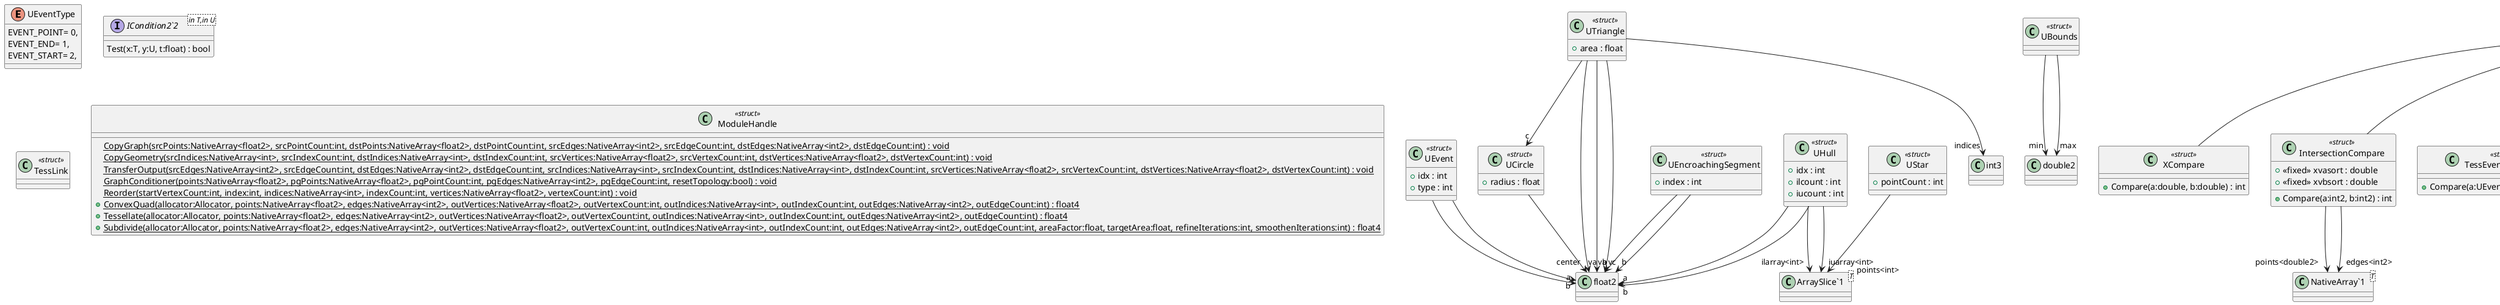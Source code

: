@startuml
enum UEventType {
    EVENT_POINT= 0,
    EVENT_END= 1,
    EVENT_START= 2,
}
class UEvent <<struct>> {
    + idx : int
    + type : int
}
class UHull <<struct>> {
    + idx : int
    + ilcount : int
    + iucount : int
}
class UStar <<struct>> {
    + pointCount : int
}
class UBounds <<struct>> {
}
class UCircle <<struct>> {
    + radius : float
}
class UTriangle <<struct>> {
    + area : float
}
class UEncroachingSegment <<struct>> {
    + index : int
}
interface "ICondition2`2"<in T,in U> {
    Test(x:T, y:U, t:float) : bool
}
class XCompare <<struct>> {
    + Compare(a:double, b:double) : int
}
class IntersectionCompare <<struct>> {
    + <<fixed>> xvasort : double
    + <<fixed>> xvbsort : double
    + Compare(a:int2, b:int2) : int
}
class TessEventCompare <<struct>> {
    + Compare(a:UEvent, b:UEvent) : int
}
class TessEdgeCompare <<struct>> {
    + Compare(a:int2, b:int2) : int
}
class TessCellCompare <<struct>> {
    + Compare(a:int3, b:int3) : int
}
class TessJunctionCompare <<struct>> {
    + Compare(a:int2, b:int2) : int
}
class DelaEdgeCompare <<struct>> {
    + Compare(a:int4, b:int4) : int
}
class TessLink <<struct>> {
}
class ModuleHandle <<struct>> {
    {static} CopyGraph(srcPoints:NativeArray<float2>, srcPointCount:int, dstPoints:NativeArray<float2>, dstPointCount:int, srcEdges:NativeArray<int2>, srcEdgeCount:int, dstEdges:NativeArray<int2>, dstEdgeCount:int) : void
    {static} CopyGeometry(srcIndices:NativeArray<int>, srcIndexCount:int, dstIndices:NativeArray<int>, dstIndexCount:int, srcVertices:NativeArray<float2>, srcVertexCount:int, dstVertices:NativeArray<float2>, dstVertexCount:int) : void
    {static} TransferOutput(srcEdges:NativeArray<int2>, srcEdgeCount:int, dstEdges:NativeArray<int2>, dstEdgeCount:int, srcIndices:NativeArray<int>, srcIndexCount:int, dstIndices:NativeArray<int>, dstIndexCount:int, srcVertices:NativeArray<float2>, srcVertexCount:int, dstVertices:NativeArray<float2>, dstVertexCount:int) : void
    {static} GraphConditioner(points:NativeArray<float2>, pgPoints:NativeArray<float2>, pgPointCount:int, pgEdges:NativeArray<int2>, pgEdgeCount:int, resetTopology:bool) : void
    {static} Reorder(startVertexCount:int, index:int, indices:NativeArray<int>, indexCount:int, vertices:NativeArray<float2>, vertexCount:int) : void
    + {static} ConvexQuad(allocator:Allocator, points:NativeArray<float2>, edges:NativeArray<int2>, outVertices:NativeArray<float2>, outVertexCount:int, outIndices:NativeArray<int>, outIndexCount:int, outEdges:NativeArray<int2>, outEdgeCount:int) : float4
    + {static} Tessellate(allocator:Allocator, points:NativeArray<float2>, edges:NativeArray<int2>, outVertices:NativeArray<float2>, outVertexCount:int, outIndices:NativeArray<int>, outIndexCount:int, outEdges:NativeArray<int2>, outEdgeCount:int) : float4
    + {static} Subdivide(allocator:Allocator, points:NativeArray<float2>, edges:NativeArray<int2>, outVertices:NativeArray<float2>, outVertexCount:int, outIndices:NativeArray<int>, outIndexCount:int, outEdges:NativeArray<int2>, outEdgeCount:int, areaFactor:float, targetArea:float, refineIterations:int, smoothenIterations:int) : float4
}
class "ArraySlice`1"<T> {
}
class "IComparer`1"<T> {
}
class "NativeArray`1"<T> {
}
UEvent --> "a" float2
UEvent --> "b" float2
UHull --> "a" float2
UHull --> "b" float2
UHull --> "ilarray<int>" "ArraySlice`1"
UHull --> "iuarray<int>" "ArraySlice`1"
UStar --> "points<int>" "ArraySlice`1"
UBounds --> "min" double2
UBounds --> "max" double2
UCircle --> "center" float2
UTriangle --> "va" float2
UTriangle --> "vb" float2
UTriangle --> "vc" float2
UTriangle --> "c" UCircle
UTriangle --> "indices" int3
UEncroachingSegment --> "a" float2
UEncroachingSegment --> "b" float2
"IComparer`1" "<double>" <|-- XCompare
"IComparer`1" "<int2>" <|-- IntersectionCompare
IntersectionCompare --> "points<double2>" "NativeArray`1"
IntersectionCompare --> "edges<int2>" "NativeArray`1"
"IComparer`1" "<UEvent>" <|-- TessEventCompare
"IComparer`1" "<int2>" <|-- TessEdgeCompare
"IComparer`1" "<int3>" <|-- TessCellCompare
"IComparer`1" "<int2>" <|-- TessJunctionCompare
"IComparer`1" "<int4>" <|-- DelaEdgeCompare
@enduml
